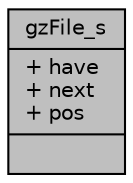 digraph "gzFile_s"
{
 // INTERACTIVE_SVG=YES
  edge [fontname="Helvetica",fontsize="10",labelfontname="Helvetica",labelfontsize="10"];
  node [fontname="Helvetica",fontsize="10",shape=record];
  Node1 [label="{gzFile_s\n|+ have\l+ next\l+ pos\l|}",height=0.2,width=0.4,color="black", fillcolor="grey75", style="filled", fontcolor="black"];
}
